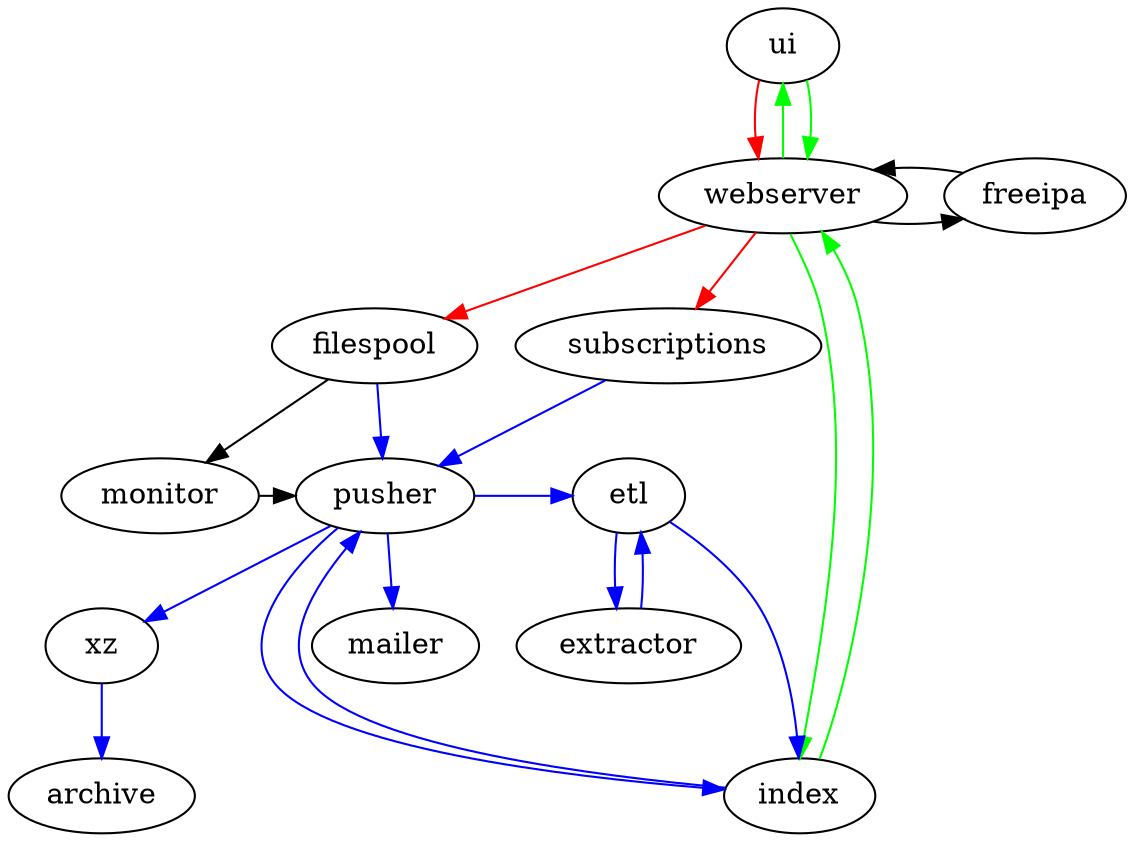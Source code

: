digraph oss_mini {


ui -> webserver -> {subscriptions filespool} [color="red"]
webserver -> freeipa -> webserver
index -> webserver -> ui -> webserver -> index [color="green"]
filespool -> monitor -> pusher
{subscriptions filespool} -> pusher -> {etl xz mailer} [color="blue"]
pusher -> index -> pusher [color="blue"]
xz -> archive  [color="blue"]
etl -> extractor -> etl -> index [color="blue"]
{rank=same; subscriptions filespool}
{rank=same; monitor pusher etl}
{rank=max; archive index}
{rank=same; archive index}
{rank=same; webserver freeipa}

}
